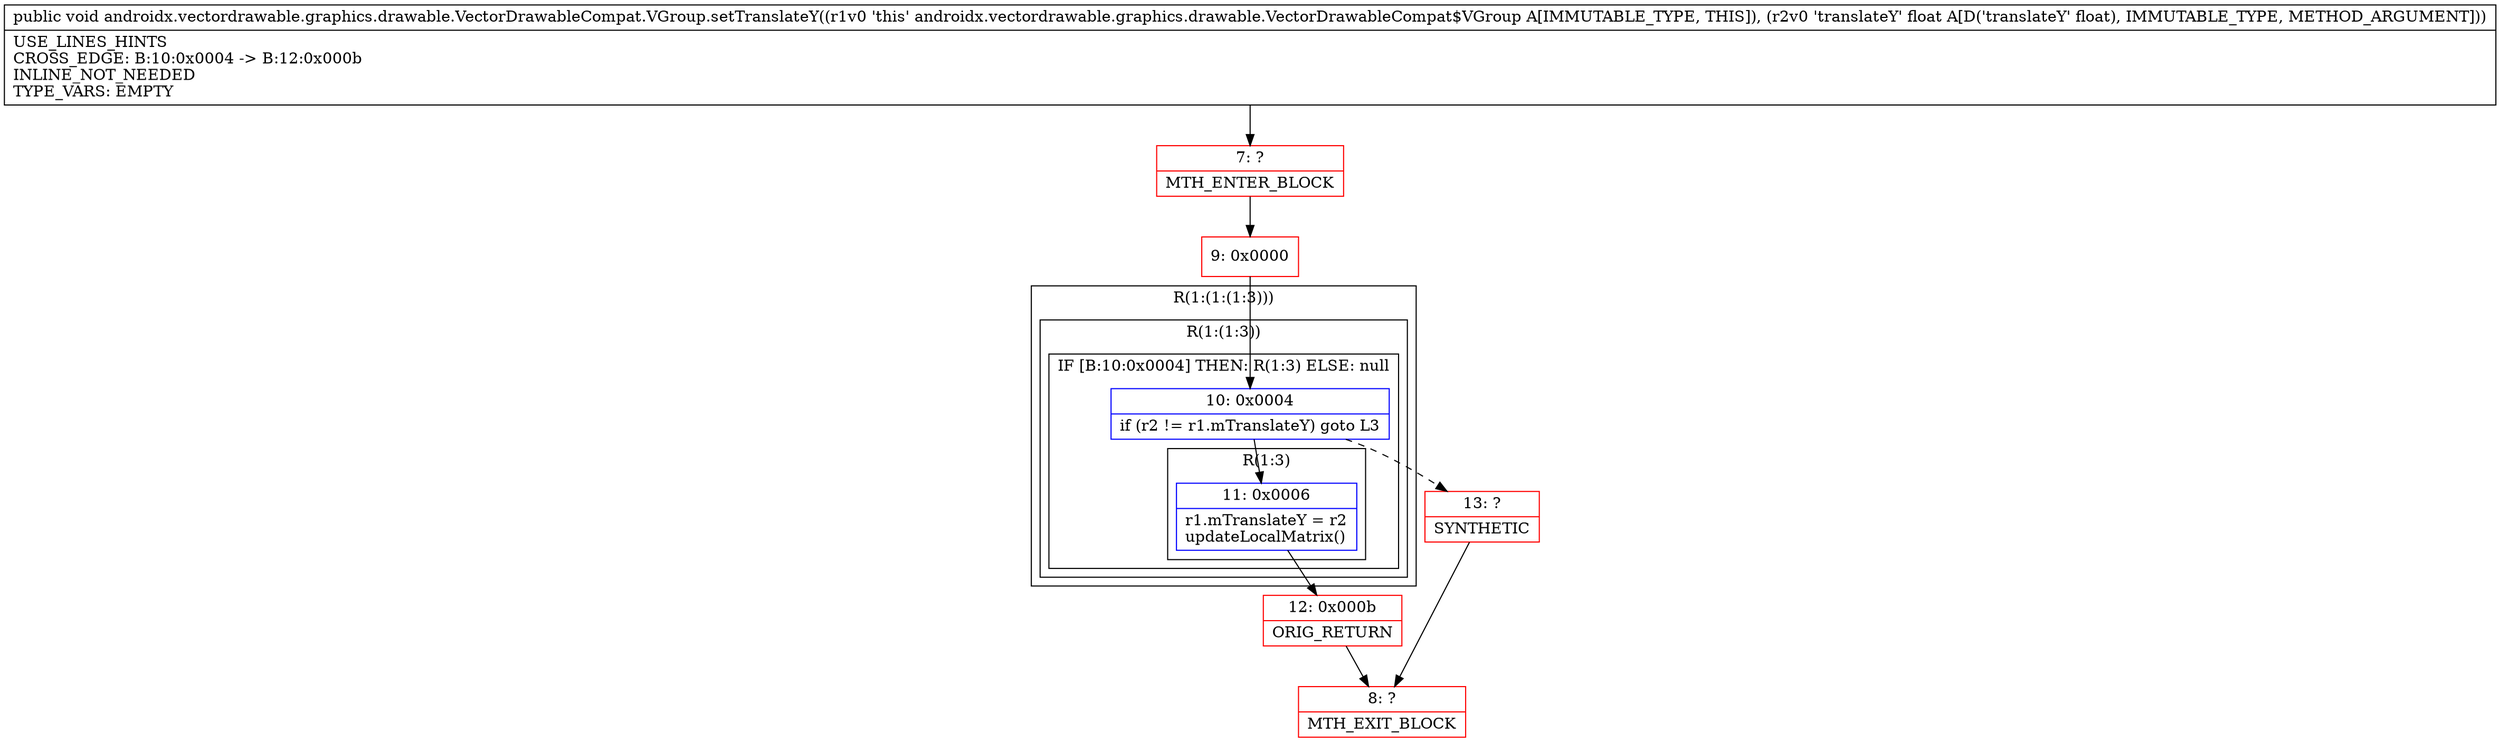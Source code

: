 digraph "CFG forandroidx.vectordrawable.graphics.drawable.VectorDrawableCompat.VGroup.setTranslateY(F)V" {
subgraph cluster_Region_915338079 {
label = "R(1:(1:(1:3)))";
node [shape=record,color=blue];
subgraph cluster_Region_1825520375 {
label = "R(1:(1:3))";
node [shape=record,color=blue];
subgraph cluster_IfRegion_542562494 {
label = "IF [B:10:0x0004] THEN: R(1:3) ELSE: null";
node [shape=record,color=blue];
Node_10 [shape=record,label="{10\:\ 0x0004|if (r2 != r1.mTranslateY) goto L3\l}"];
subgraph cluster_Region_549622067 {
label = "R(1:3)";
node [shape=record,color=blue];
Node_11 [shape=record,label="{11\:\ 0x0006|r1.mTranslateY = r2\lupdateLocalMatrix()\l}"];
}
}
}
}
Node_7 [shape=record,color=red,label="{7\:\ ?|MTH_ENTER_BLOCK\l}"];
Node_9 [shape=record,color=red,label="{9\:\ 0x0000}"];
Node_12 [shape=record,color=red,label="{12\:\ 0x000b|ORIG_RETURN\l}"];
Node_8 [shape=record,color=red,label="{8\:\ ?|MTH_EXIT_BLOCK\l}"];
Node_13 [shape=record,color=red,label="{13\:\ ?|SYNTHETIC\l}"];
MethodNode[shape=record,label="{public void androidx.vectordrawable.graphics.drawable.VectorDrawableCompat.VGroup.setTranslateY((r1v0 'this' androidx.vectordrawable.graphics.drawable.VectorDrawableCompat$VGroup A[IMMUTABLE_TYPE, THIS]), (r2v0 'translateY' float A[D('translateY' float), IMMUTABLE_TYPE, METHOD_ARGUMENT]))  | USE_LINES_HINTS\lCROSS_EDGE: B:10:0x0004 \-\> B:12:0x000b\lINLINE_NOT_NEEDED\lTYPE_VARS: EMPTY\l}"];
MethodNode -> Node_7;Node_10 -> Node_11;
Node_10 -> Node_13[style=dashed];
Node_11 -> Node_12;
Node_7 -> Node_9;
Node_9 -> Node_10;
Node_12 -> Node_8;
Node_13 -> Node_8;
}

